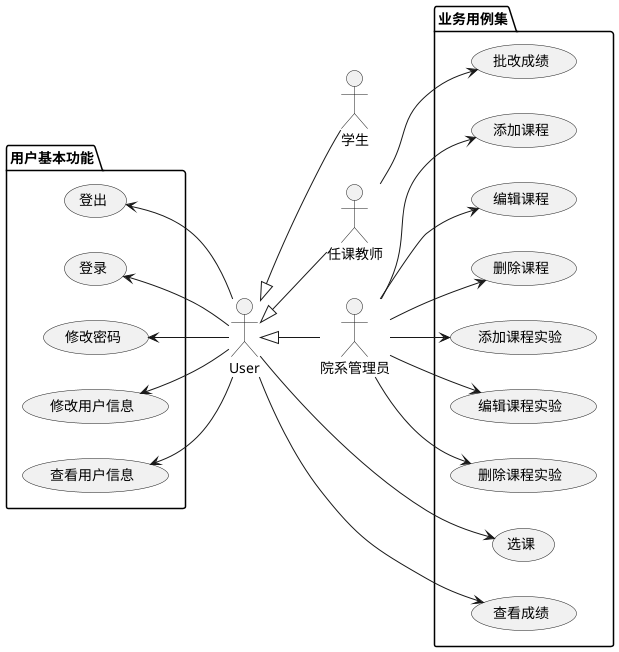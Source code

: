 @startuml 用例图
left to right direction
:User: 
:学生: as student
:任课教师: as teacher
:院系管理员: as admin
package 用户基本功能{
    (查看用户信息) as showUser
    (修改用户信息) as updateUser
    (修改密码) as updatePwd
    (登录) as login
    (登出) as logout
    User -up-> showUser
    User -up-> updateUser
    User -up-> updatePwd
    User -up-> login
    User -up-> logout
}
package 业务用例集{
    (选课) as singCourse
    (查看成绩) as queryGrade
    (批改成绩) as setGrade
    (添加课程实验) as addCourseTask
    (编辑课程实验) as ediCourseTask
    (删除课程实验) as delCourseTask
    (添加课程) as addCourse
    (编辑课程) as ediCourse
    (删除课程) as delCourse
    User --> singCourse
    User --> queryGrade
    teacher --> setGrade
    admin --> addCourseTask
    admin --> ediCourseTask
    admin --> delCourseTask
    admin --> addCourse
    admin --> ediCourse
    admin --> delCourse
}
student -up-|> User
teacher -up-|> User
admin -up-|> User
@enduml